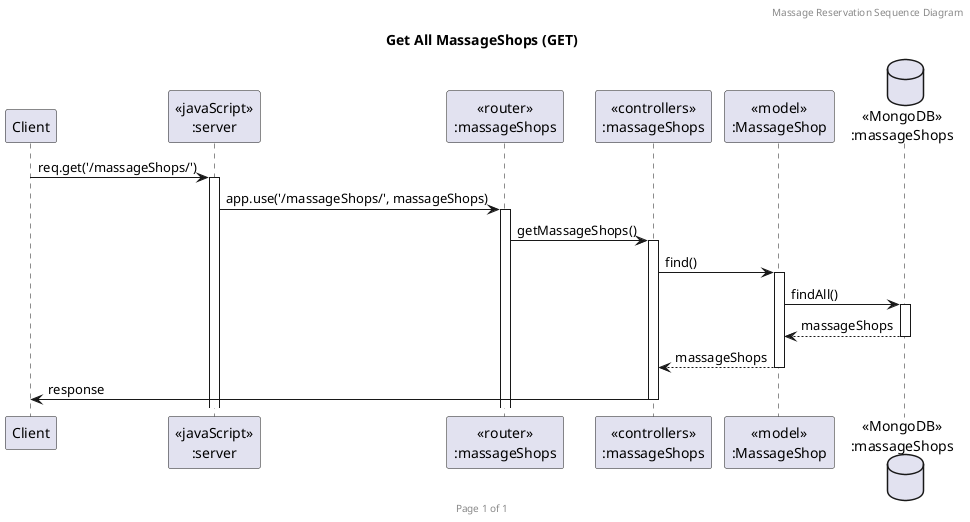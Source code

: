 @startuml Get All MassageShops (GET)

title "Get All MassageShops (GET)"
footer Page %page% of %lastpage%
header Massage Reservation Sequence Diagram

participant "Client" as client
participant "<<javaScript>>\n:server" as server
participant "<<router>>\n:massageShops" as routerMassageShops
participant "<<controllers>>\n:massageShops" as controllersMassageShops
participant "<<model>>\n:MassageShop" as modelMassageShop
database "<<MongoDB>>\n:massageShops" as MassageShopsDatabase

client->server ++:req.get('/massageShops/')
server->routerMassageShops ++:app.use('/massageShops/', massageShops)
routerMassageShops -> controllersMassageShops ++:getMassageShops()
controllersMassageShops->modelMassageShop ++:find()
modelMassageShop ->MassageShopsDatabase ++: findAll()
MassageShopsDatabase --> modelMassageShop --: massageShops
controllersMassageShops <-- modelMassageShop --:massageShops
controllersMassageShops->client --:response

@enduml
